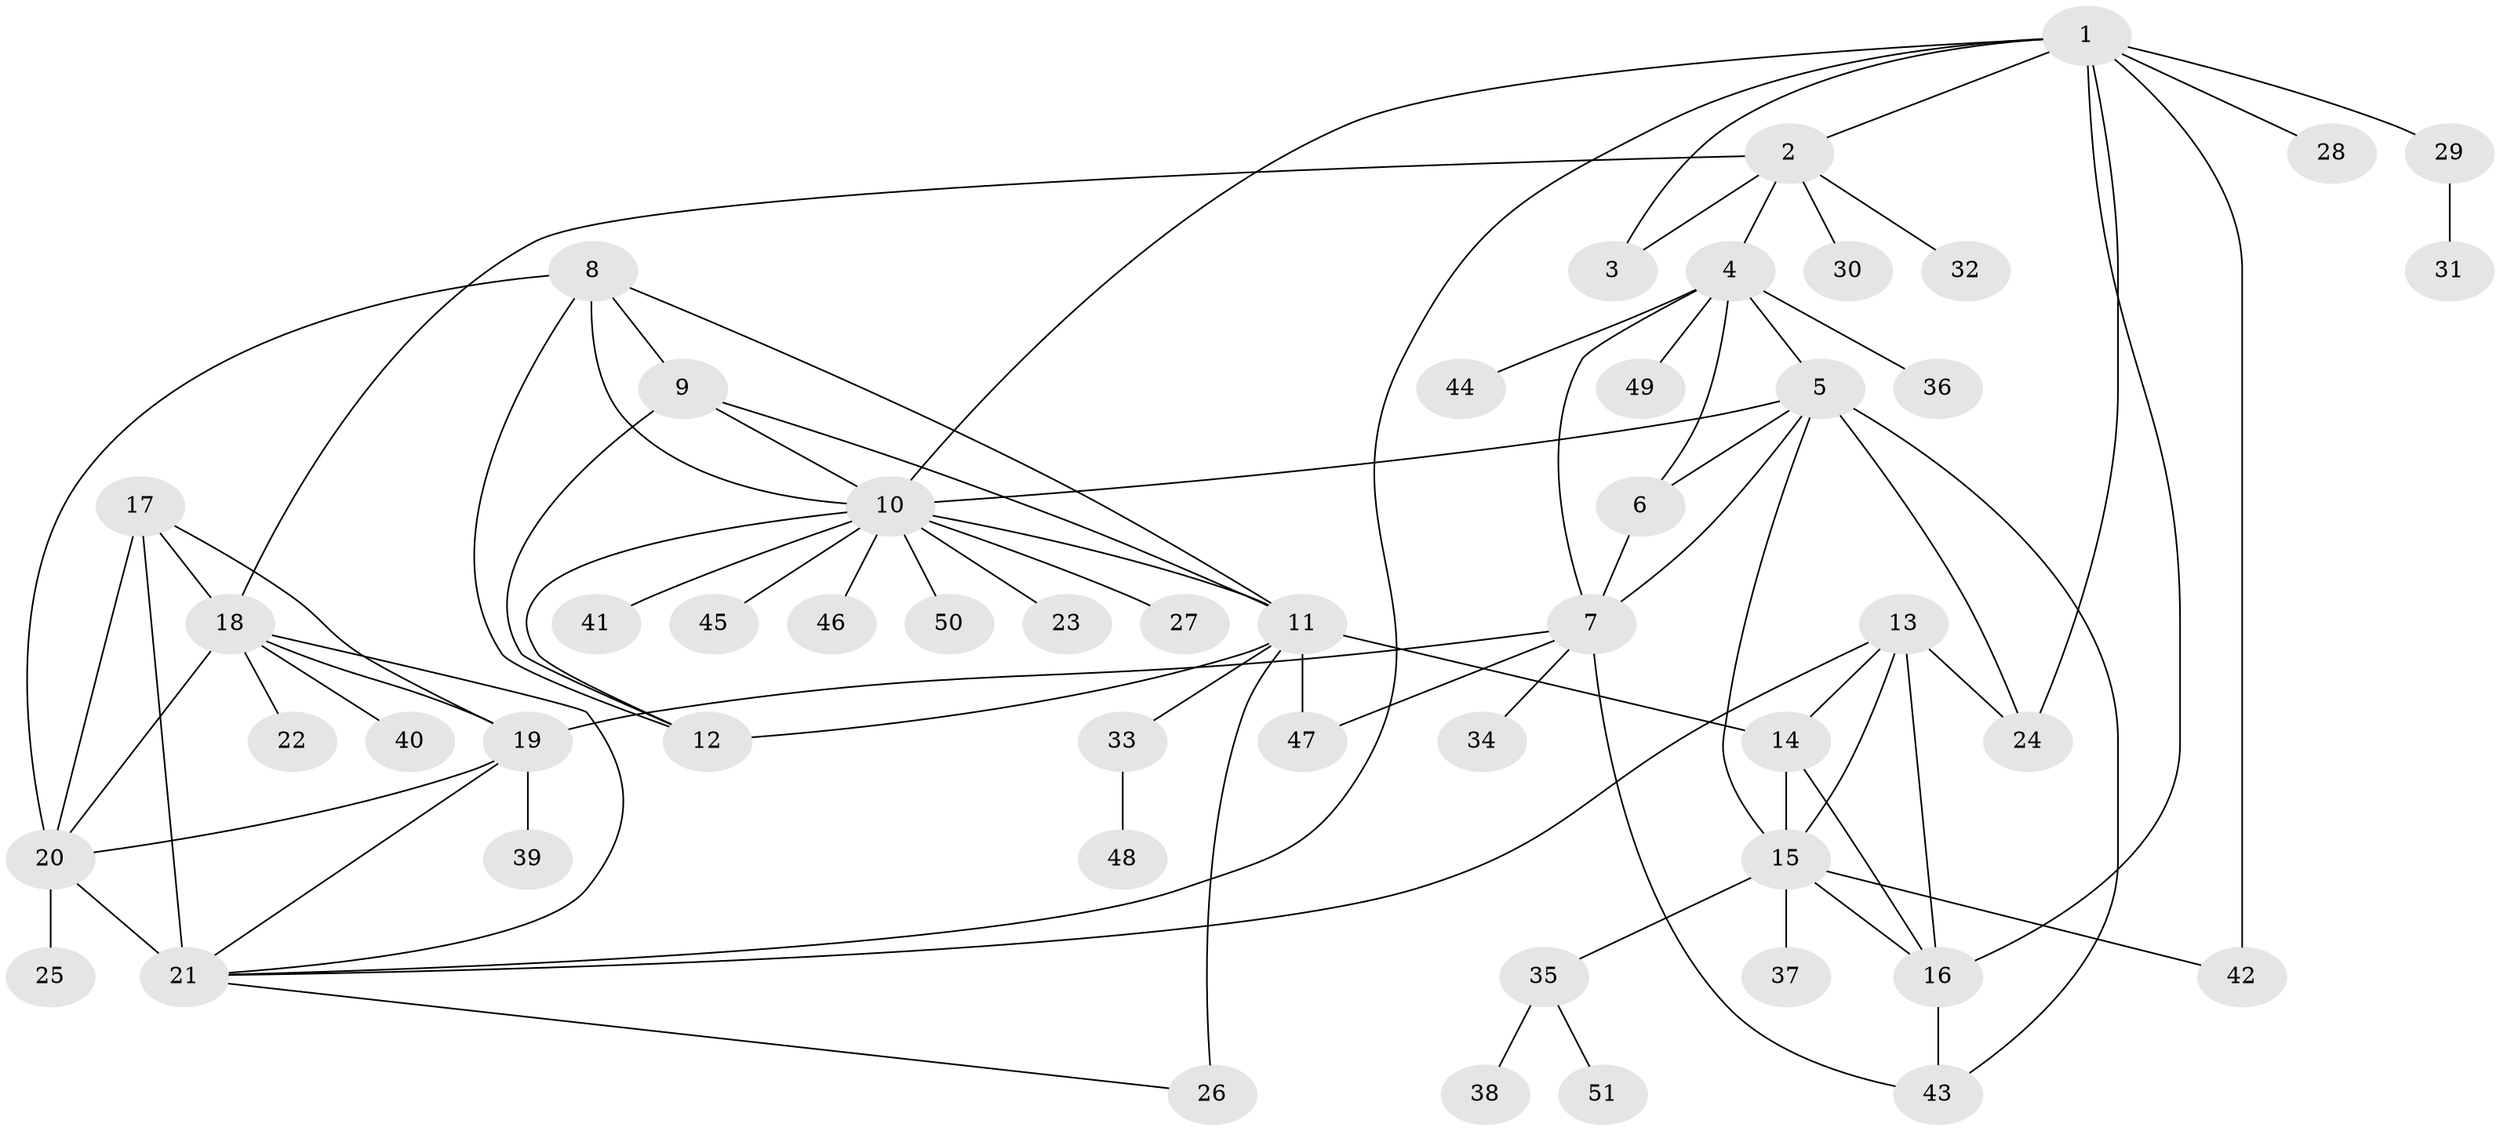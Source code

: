 // original degree distribution, {15: 0.0196078431372549, 6: 0.049019607843137254, 5: 0.0392156862745098, 9: 0.029411764705882353, 8: 0.049019607843137254, 4: 0.0392156862745098, 13: 0.00980392156862745, 11: 0.00980392156862745, 10: 0.00980392156862745, 2: 0.12745098039215685, 1: 0.5882352941176471, 3: 0.029411764705882353}
// Generated by graph-tools (version 1.1) at 2025/37/03/09/25 02:37:20]
// undirected, 51 vertices, 83 edges
graph export_dot {
graph [start="1"]
  node [color=gray90,style=filled];
  1;
  2;
  3;
  4;
  5;
  6;
  7;
  8;
  9;
  10;
  11;
  12;
  13;
  14;
  15;
  16;
  17;
  18;
  19;
  20;
  21;
  22;
  23;
  24;
  25;
  26;
  27;
  28;
  29;
  30;
  31;
  32;
  33;
  34;
  35;
  36;
  37;
  38;
  39;
  40;
  41;
  42;
  43;
  44;
  45;
  46;
  47;
  48;
  49;
  50;
  51;
  1 -- 2 [weight=3.0];
  1 -- 3 [weight=1.0];
  1 -- 10 [weight=1.0];
  1 -- 16 [weight=1.0];
  1 -- 21 [weight=1.0];
  1 -- 24 [weight=2.0];
  1 -- 28 [weight=1.0];
  1 -- 29 [weight=1.0];
  1 -- 42 [weight=3.0];
  2 -- 3 [weight=3.0];
  2 -- 4 [weight=1.0];
  2 -- 18 [weight=1.0];
  2 -- 30 [weight=1.0];
  2 -- 32 [weight=1.0];
  4 -- 5 [weight=2.0];
  4 -- 6 [weight=1.0];
  4 -- 7 [weight=1.0];
  4 -- 36 [weight=1.0];
  4 -- 44 [weight=1.0];
  4 -- 49 [weight=1.0];
  5 -- 6 [weight=2.0];
  5 -- 7 [weight=2.0];
  5 -- 10 [weight=1.0];
  5 -- 15 [weight=1.0];
  5 -- 24 [weight=1.0];
  5 -- 43 [weight=1.0];
  6 -- 7 [weight=1.0];
  7 -- 19 [weight=1.0];
  7 -- 34 [weight=1.0];
  7 -- 43 [weight=1.0];
  7 -- 47 [weight=1.0];
  8 -- 9 [weight=1.0];
  8 -- 10 [weight=1.0];
  8 -- 11 [weight=1.0];
  8 -- 12 [weight=1.0];
  8 -- 20 [weight=1.0];
  9 -- 10 [weight=1.0];
  9 -- 11 [weight=1.0];
  9 -- 12 [weight=2.0];
  10 -- 11 [weight=1.0];
  10 -- 12 [weight=1.0];
  10 -- 23 [weight=1.0];
  10 -- 27 [weight=1.0];
  10 -- 41 [weight=1.0];
  10 -- 45 [weight=1.0];
  10 -- 46 [weight=1.0];
  10 -- 50 [weight=1.0];
  11 -- 12 [weight=1.0];
  11 -- 14 [weight=1.0];
  11 -- 26 [weight=3.0];
  11 -- 33 [weight=1.0];
  11 -- 47 [weight=1.0];
  13 -- 14 [weight=2.0];
  13 -- 15 [weight=2.0];
  13 -- 16 [weight=2.0];
  13 -- 21 [weight=1.0];
  13 -- 24 [weight=10.0];
  14 -- 15 [weight=1.0];
  14 -- 16 [weight=1.0];
  15 -- 16 [weight=1.0];
  15 -- 35 [weight=1.0];
  15 -- 37 [weight=2.0];
  15 -- 42 [weight=1.0];
  16 -- 43 [weight=2.0];
  17 -- 18 [weight=1.0];
  17 -- 19 [weight=1.0];
  17 -- 20 [weight=1.0];
  17 -- 21 [weight=4.0];
  18 -- 19 [weight=1.0];
  18 -- 20 [weight=1.0];
  18 -- 21 [weight=1.0];
  18 -- 22 [weight=1.0];
  18 -- 40 [weight=1.0];
  19 -- 20 [weight=1.0];
  19 -- 21 [weight=1.0];
  19 -- 39 [weight=2.0];
  20 -- 21 [weight=1.0];
  20 -- 25 [weight=3.0];
  21 -- 26 [weight=1.0];
  29 -- 31 [weight=1.0];
  33 -- 48 [weight=1.0];
  35 -- 38 [weight=1.0];
  35 -- 51 [weight=1.0];
}
